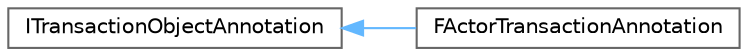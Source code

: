 digraph "Graphical Class Hierarchy"
{
 // INTERACTIVE_SVG=YES
 // LATEX_PDF_SIZE
  bgcolor="transparent";
  edge [fontname=Helvetica,fontsize=10,labelfontname=Helvetica,labelfontsize=10];
  node [fontname=Helvetica,fontsize=10,shape=box,height=0.2,width=0.4];
  rankdir="LR";
  Node0 [id="Node000000",label="ITransactionObjectAnnotation",height=0.2,width=0.4,color="grey40", fillcolor="white", style="filled",URL="$d0/ddb/classITransactionObjectAnnotation.html",tooltip="Interface for transaction object annotations."];
  Node0 -> Node1 [id="edge5648_Node000000_Node000001",dir="back",color="steelblue1",style="solid",tooltip=" "];
  Node1 [id="Node000001",label="FActorTransactionAnnotation",height=0.2,width=0.4,color="grey40", fillcolor="white", style="filled",URL="$dd/df1/classFActorTransactionAnnotation.html",tooltip="Internal struct to track currently active transactions."];
}
